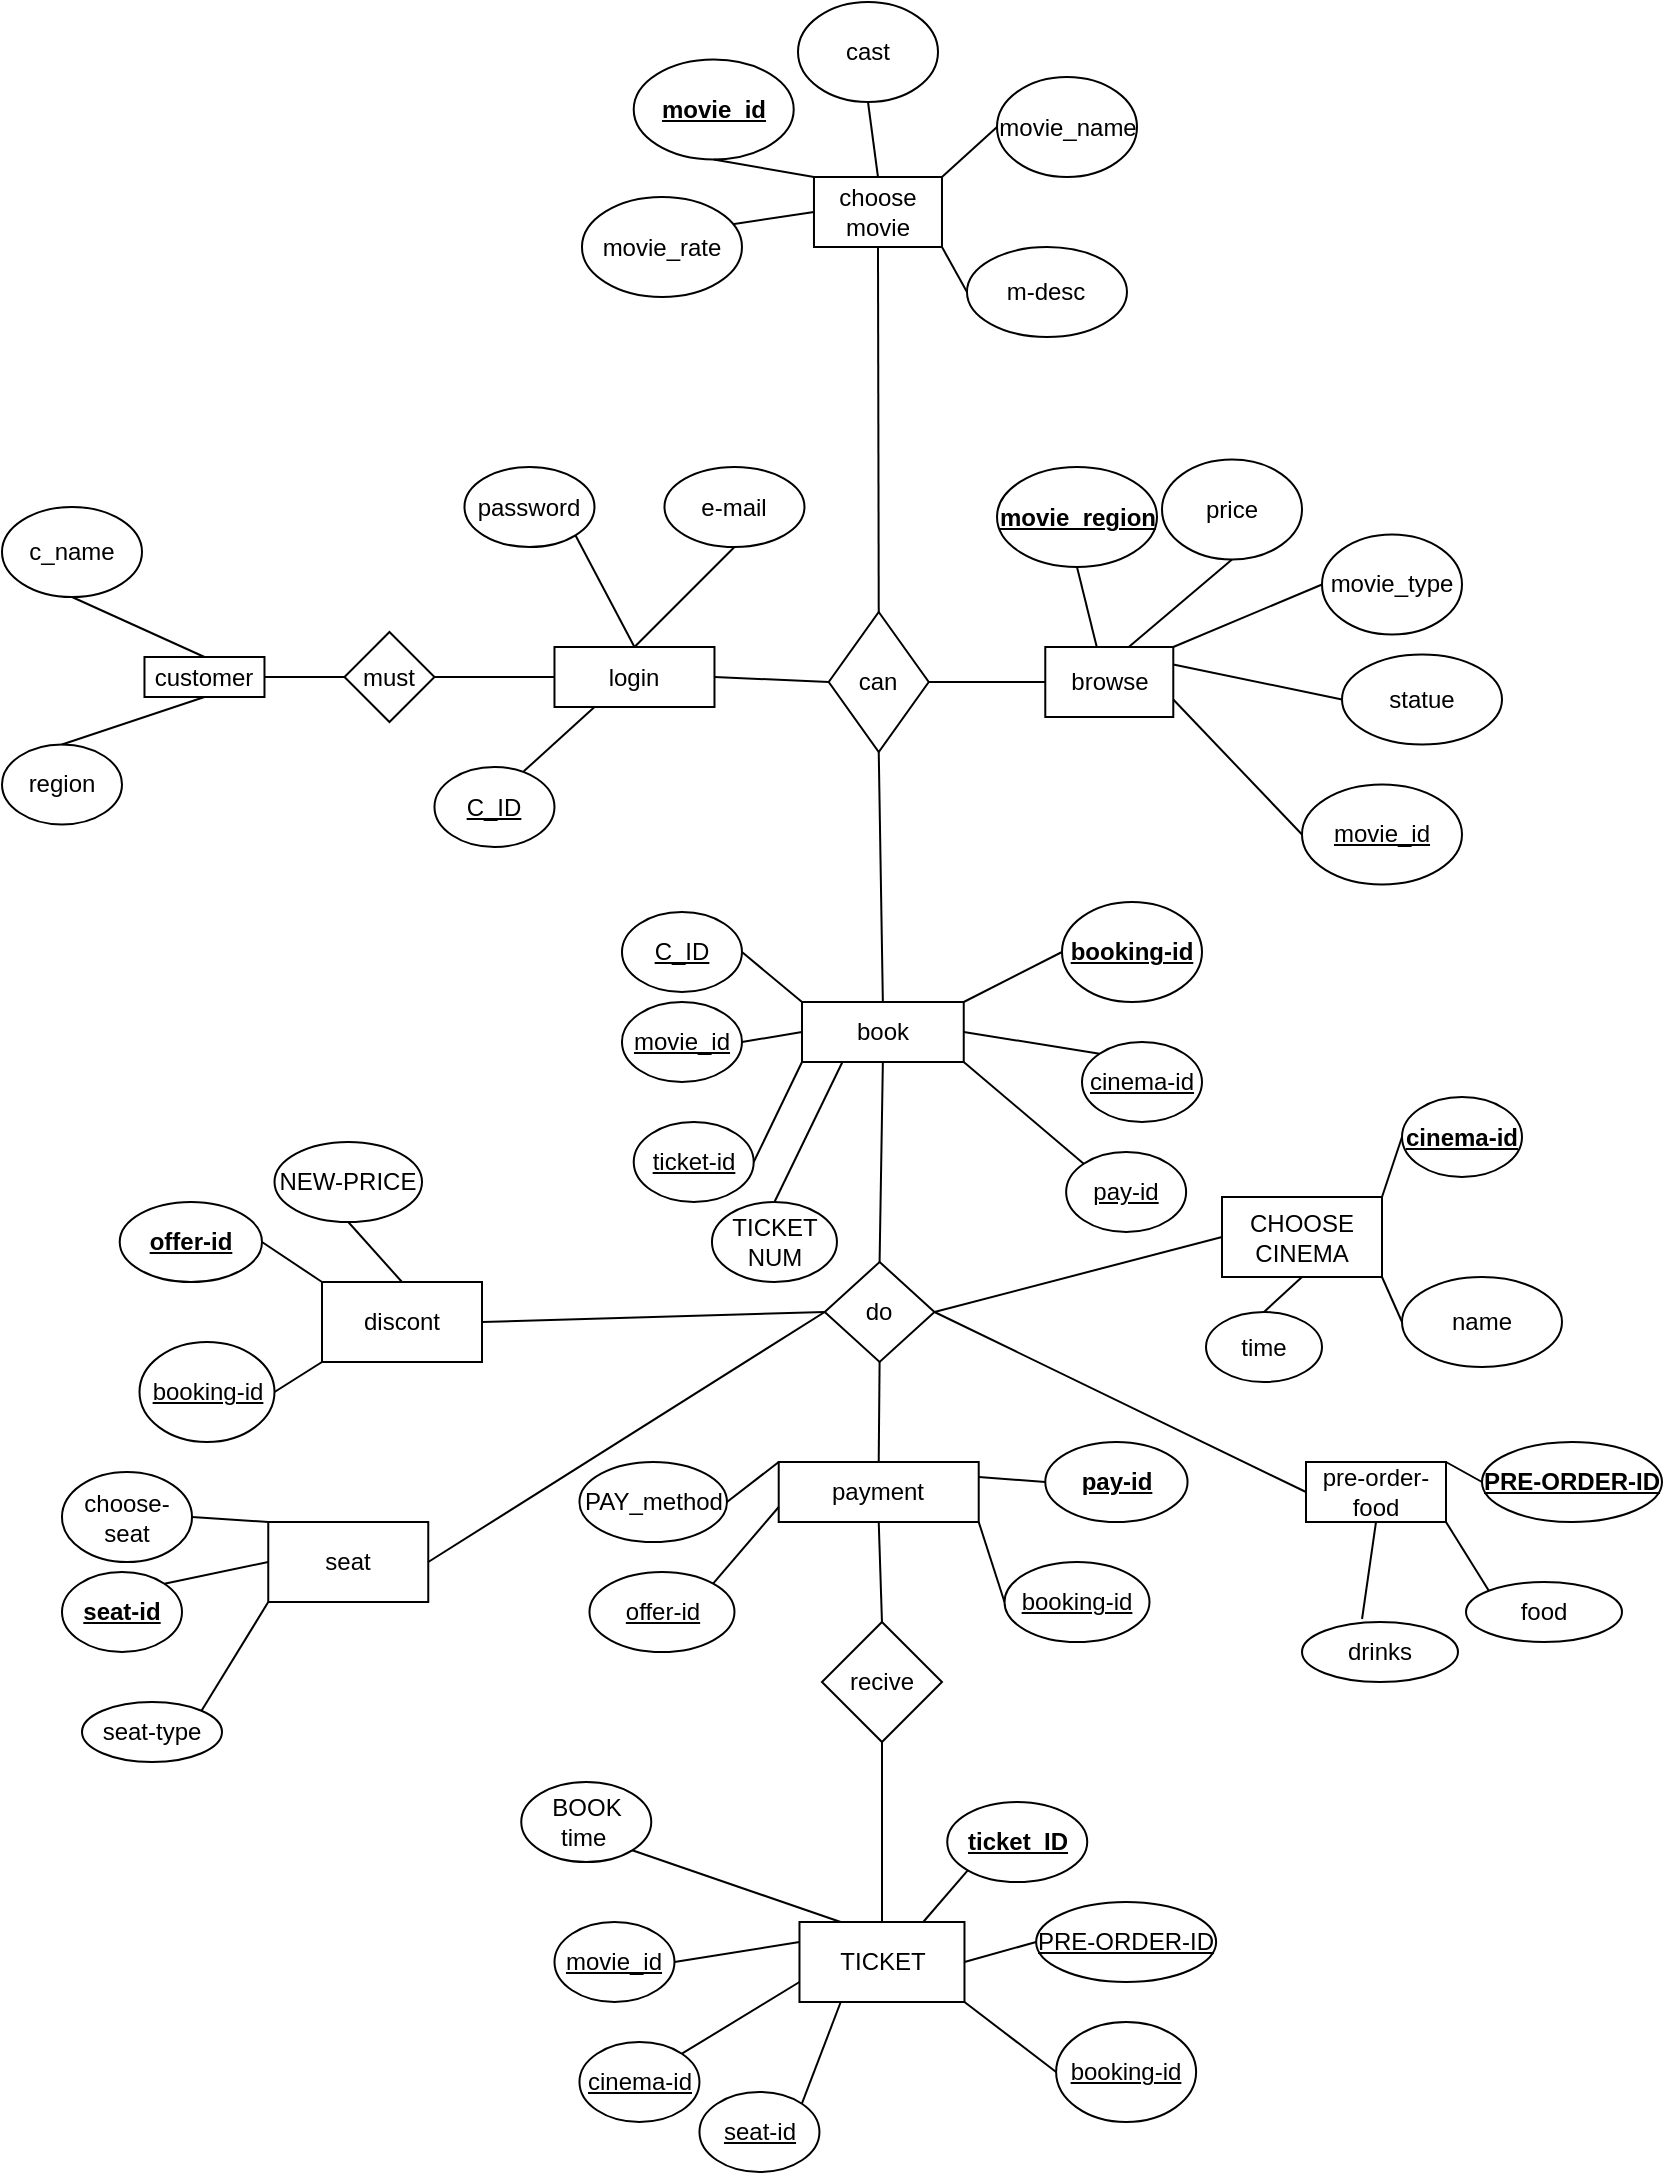 <mxfile version="20.8.10" type="device"><diagram name="Page-1" id="c8yN2oYw92QMiAR7TUfr"><mxGraphModel dx="521" dy="-439" grid="1" gridSize="10" guides="1" tooltips="1" connect="1" arrows="1" fold="1" page="1" pageScale="1" pageWidth="850" pageHeight="1100" math="0" shadow="0"><root><mxCell id="0"/><mxCell id="1" parent="0"/><mxCell id="tfNcfet5MnwZMWv4psd8-120" value="login" style="rounded=0;whiteSpace=wrap;html=1;" parent="1" vertex="1"><mxGeometry x="276.24" y="1422.5" width="80" height="30" as="geometry"/></mxCell><mxCell id="tfNcfet5MnwZMWv4psd8-121" value="&lt;u&gt;C_ID&lt;/u&gt;" style="ellipse;whiteSpace=wrap;html=1;" parent="1" vertex="1"><mxGeometry x="216.24" y="1482.5" width="60" height="40" as="geometry"/></mxCell><mxCell id="tfNcfet5MnwZMWv4psd8-122" value="" style="endArrow=none;html=1;rounded=0;entryX=0.744;entryY=0.054;entryDx=0;entryDy=0;exitX=0.25;exitY=1;exitDx=0;exitDy=0;entryPerimeter=0;" parent="1" source="tfNcfet5MnwZMWv4psd8-120" target="tfNcfet5MnwZMWv4psd8-121" edge="1"><mxGeometry width="50" height="50" relative="1" as="geometry"><mxPoint x="311.24" y="1442.5" as="sourcePoint"/><mxPoint x="141.24" y="1292.5" as="targetPoint"/></mxGeometry></mxCell><mxCell id="tfNcfet5MnwZMWv4psd8-123" value="c_name" style="ellipse;whiteSpace=wrap;html=1;" parent="1" vertex="1"><mxGeometry x="-1.776e-15" y="1352.5" width="70" height="45" as="geometry"/></mxCell><mxCell id="tfNcfet5MnwZMWv4psd8-124" value="" style="endArrow=none;html=1;rounded=0;entryX=0.5;entryY=1;entryDx=0;entryDy=0;exitX=0.5;exitY=0;exitDx=0;exitDy=0;" parent="1" source="tfNcfet5MnwZMWv4psd8-133" target="tfNcfet5MnwZMWv4psd8-123" edge="1"><mxGeometry width="50" height="50" relative="1" as="geometry"><mxPoint x="361.24" y="1342.5" as="sourcePoint"/><mxPoint x="411.24" y="1292.5" as="targetPoint"/></mxGeometry></mxCell><mxCell id="tfNcfet5MnwZMWv4psd8-125" value="password" style="ellipse;whiteSpace=wrap;html=1;" parent="1" vertex="1"><mxGeometry x="231.24" y="1332.5" width="65" height="40" as="geometry"/></mxCell><mxCell id="tfNcfet5MnwZMWv4psd8-126" value="" style="endArrow=none;html=1;rounded=0;entryX=0.5;entryY=0;entryDx=0;entryDy=0;exitX=1;exitY=1;exitDx=0;exitDy=0;" parent="1" source="tfNcfet5MnwZMWv4psd8-125" target="tfNcfet5MnwZMWv4psd8-120" edge="1"><mxGeometry width="50" height="50" relative="1" as="geometry"><mxPoint x="91.24" y="1342.5" as="sourcePoint"/><mxPoint x="141.24" y="1292.5" as="targetPoint"/></mxGeometry></mxCell><mxCell id="tfNcfet5MnwZMWv4psd8-127" value="region" style="ellipse;whiteSpace=wrap;html=1;" parent="1" vertex="1"><mxGeometry x="-1.776e-15" y="1471.25" width="60" height="40" as="geometry"/></mxCell><mxCell id="tfNcfet5MnwZMWv4psd8-128" value="" style="endArrow=none;html=1;rounded=0;entryX=0.5;entryY=1;entryDx=0;entryDy=0;exitX=0.5;exitY=0;exitDx=0;exitDy=0;" parent="1" source="tfNcfet5MnwZMWv4psd8-127" target="tfNcfet5MnwZMWv4psd8-133" edge="1"><mxGeometry width="50" height="50" relative="1" as="geometry"><mxPoint x="361.24" y="1542.5" as="sourcePoint"/><mxPoint x="411.24" y="1492.5" as="targetPoint"/></mxGeometry></mxCell><mxCell id="tfNcfet5MnwZMWv4psd8-129" value="e-mail" style="ellipse;whiteSpace=wrap;html=1;" parent="1" vertex="1"><mxGeometry x="331.24" y="1332.5" width="70" height="40" as="geometry"/></mxCell><mxCell id="tfNcfet5MnwZMWv4psd8-130" value="" style="endArrow=none;html=1;rounded=0;entryX=0.5;entryY=0;entryDx=0;entryDy=0;exitX=0.5;exitY=1;exitDx=0;exitDy=0;" parent="1" source="tfNcfet5MnwZMWv4psd8-129" target="tfNcfet5MnwZMWv4psd8-120" edge="1"><mxGeometry width="50" height="50" relative="1" as="geometry"><mxPoint x="171.24" y="1542.5" as="sourcePoint"/><mxPoint x="221.24" y="1492.5" as="targetPoint"/></mxGeometry></mxCell><mxCell id="tfNcfet5MnwZMWv4psd8-131" value="must" style="rhombus;whiteSpace=wrap;html=1;" parent="1" vertex="1"><mxGeometry x="171.24" y="1415" width="45" height="45" as="geometry"/></mxCell><mxCell id="tfNcfet5MnwZMWv4psd8-132" value="" style="endArrow=none;html=1;rounded=0;entryX=0;entryY=0.5;entryDx=0;entryDy=0;exitX=1;exitY=0.5;exitDx=0;exitDy=0;" parent="1" source="tfNcfet5MnwZMWv4psd8-131" target="tfNcfet5MnwZMWv4psd8-120" edge="1"><mxGeometry width="50" height="50" relative="1" as="geometry"><mxPoint x="461.24" y="1472.5" as="sourcePoint"/><mxPoint x="511.24" y="1422.5" as="targetPoint"/></mxGeometry></mxCell><mxCell id="tfNcfet5MnwZMWv4psd8-133" value="customer" style="rounded=0;whiteSpace=wrap;html=1;" parent="1" vertex="1"><mxGeometry x="71.24" y="1427.5" width="60" height="20" as="geometry"/></mxCell><mxCell id="tfNcfet5MnwZMWv4psd8-134" value="" style="endArrow=none;html=1;rounded=0;entryX=0;entryY=0.5;entryDx=0;entryDy=0;exitX=1;exitY=0.5;exitDx=0;exitDy=0;" parent="1" source="tfNcfet5MnwZMWv4psd8-133" target="tfNcfet5MnwZMWv4psd8-131" edge="1"><mxGeometry width="50" height="50" relative="1" as="geometry"><mxPoint x="371.24" y="1472.5" as="sourcePoint"/><mxPoint x="421.24" y="1422.5" as="targetPoint"/></mxGeometry></mxCell><mxCell id="tfNcfet5MnwZMWv4psd8-135" value="can" style="rhombus;whiteSpace=wrap;html=1;" parent="1" vertex="1"><mxGeometry x="413.37" y="1405" width="50" height="70" as="geometry"/></mxCell><mxCell id="tfNcfet5MnwZMWv4psd8-137" value="" style="endArrow=none;html=1;rounded=0;entryX=0;entryY=0.5;entryDx=0;entryDy=0;exitX=1;exitY=0.5;exitDx=0;exitDy=0;" parent="1" source="tfNcfet5MnwZMWv4psd8-120" target="tfNcfet5MnwZMWv4psd8-135" edge="1"><mxGeometry width="50" height="50" relative="1" as="geometry"><mxPoint x="371.24" y="1502.5" as="sourcePoint"/><mxPoint x="421.24" y="1452.5" as="targetPoint"/></mxGeometry></mxCell><mxCell id="tfNcfet5MnwZMWv4psd8-138" value="browse" style="rounded=0;whiteSpace=wrap;html=1;" parent="1" vertex="1"><mxGeometry x="521.64" y="1422.5" width="64" height="35" as="geometry"/></mxCell><mxCell id="tfNcfet5MnwZMWv4psd8-139" value="" style="endArrow=none;html=1;rounded=0;entryX=0;entryY=0.5;entryDx=0;entryDy=0;exitX=1;exitY=0.5;exitDx=0;exitDy=0;" parent="1" source="tfNcfet5MnwZMWv4psd8-135" target="tfNcfet5MnwZMWv4psd8-138" edge="1"><mxGeometry width="50" height="50" relative="1" as="geometry"><mxPoint x="649.12" y="1442.5" as="sourcePoint"/><mxPoint x="698.25" y="1397.5" as="targetPoint"/></mxGeometry></mxCell><mxCell id="tfNcfet5MnwZMWv4psd8-140" value="price" style="ellipse;whiteSpace=wrap;html=1;" parent="1" vertex="1"><mxGeometry x="580" y="1328.75" width="70" height="50" as="geometry"/></mxCell><mxCell id="tfNcfet5MnwZMWv4psd8-141" value="" style="endArrow=none;html=1;rounded=0;entryX=0.5;entryY=1;entryDx=0;entryDy=0;exitX=0.5;exitY=0;exitDx=0;exitDy=0;" parent="1" target="tfNcfet5MnwZMWv4psd8-140" edge="1"><mxGeometry width="50" height="50" relative="1" as="geometry"><mxPoint x="563.38" y="1422.5" as="sourcePoint"/><mxPoint x="696.62" y="1470" as="targetPoint"/></mxGeometry></mxCell><mxCell id="tfNcfet5MnwZMWv4psd8-142" value="movie_type" style="ellipse;whiteSpace=wrap;html=1;" parent="1" vertex="1"><mxGeometry x="660" y="1366.25" width="70" height="50" as="geometry"/></mxCell><mxCell id="tfNcfet5MnwZMWv4psd8-143" value="&lt;u&gt;&lt;b&gt;movie_region&lt;/b&gt;&lt;/u&gt;" style="ellipse;whiteSpace=wrap;html=1;" parent="1" vertex="1"><mxGeometry x="497.5" y="1332.5" width="80" height="50" as="geometry"/></mxCell><mxCell id="tfNcfet5MnwZMWv4psd8-144" value="" style="endArrow=none;html=1;rounded=0;entryX=0;entryY=0.5;entryDx=0;entryDy=0;exitX=1;exitY=0;exitDx=0;exitDy=0;" parent="1" source="tfNcfet5MnwZMWv4psd8-138" target="tfNcfet5MnwZMWv4psd8-142" edge="1"><mxGeometry width="50" height="50" relative="1" as="geometry"><mxPoint x="595.38" y="1422.5" as="sourcePoint"/><mxPoint x="725.09" y="1482.252" as="targetPoint"/></mxGeometry></mxCell><mxCell id="tfNcfet5MnwZMWv4psd8-145" value="" style="endArrow=none;html=1;rounded=0;entryX=0.5;entryY=1;entryDx=0;entryDy=0;exitX=0.25;exitY=0;exitDx=0;exitDy=0;" parent="1" target="tfNcfet5MnwZMWv4psd8-143" edge="1"><mxGeometry width="50" height="50" relative="1" as="geometry"><mxPoint x="547.38" y="1422.5" as="sourcePoint"/><mxPoint x="736.97" y="1492.252" as="targetPoint"/></mxGeometry></mxCell><mxCell id="tfNcfet5MnwZMWv4psd8-146" value="" style="endArrow=none;html=1;rounded=0;entryX=0;entryY=0.5;entryDx=0;entryDy=0;exitX=1;exitY=0.75;exitDx=0;exitDy=0;" parent="1" source="tfNcfet5MnwZMWv4psd8-138" target="tfNcfet5MnwZMWv4psd8-149" edge="1"><mxGeometry width="50" height="50" relative="1" as="geometry"><mxPoint x="595.38" y="1448.75" as="sourcePoint"/><mxPoint x="660.98" y="1492.5" as="targetPoint"/></mxGeometry></mxCell><mxCell id="tfNcfet5MnwZMWv4psd8-147" value="statue" style="ellipse;whiteSpace=wrap;html=1;" parent="1" vertex="1"><mxGeometry x="670" y="1426.25" width="80" height="45" as="geometry"/></mxCell><mxCell id="tfNcfet5MnwZMWv4psd8-148" value="" style="endArrow=none;html=1;rounded=0;entryX=0;entryY=0.5;entryDx=0;entryDy=0;exitX=1;exitY=0.25;exitDx=0;exitDy=0;" parent="1" source="tfNcfet5MnwZMWv4psd8-138" target="tfNcfet5MnwZMWv4psd8-147" edge="1"><mxGeometry width="50" height="50" relative="1" as="geometry"><mxPoint x="595.38" y="1431.25" as="sourcePoint"/><mxPoint x="954.74" y="1340" as="targetPoint"/></mxGeometry></mxCell><mxCell id="tfNcfet5MnwZMWv4psd8-149" value="&lt;u&gt;movie_id&lt;/u&gt;" style="ellipse;whiteSpace=wrap;html=1;" parent="1" vertex="1"><mxGeometry x="650" y="1491.25" width="80" height="50" as="geometry"/></mxCell><mxCell id="tfNcfet5MnwZMWv4psd8-150" value="choose movie" style="rounded=0;whiteSpace=wrap;html=1;" parent="1" vertex="1"><mxGeometry x="405.99" y="1187.5" width="64" height="35" as="geometry"/></mxCell><mxCell id="tfNcfet5MnwZMWv4psd8-151" value="cast" style="ellipse;whiteSpace=wrap;html=1;" parent="1" vertex="1"><mxGeometry x="398" y="1100" width="70" height="50" as="geometry"/></mxCell><mxCell id="tfNcfet5MnwZMWv4psd8-152" value="" style="endArrow=none;html=1;rounded=0;entryX=0.5;entryY=1;entryDx=0;entryDy=0;exitX=0.5;exitY=0;exitDx=0;exitDy=0;" parent="1" source="tfNcfet5MnwZMWv4psd8-150" target="tfNcfet5MnwZMWv4psd8-151" edge="1"><mxGeometry width="50" height="50" relative="1" as="geometry"><mxPoint x="74.99" y="1351.25" as="sourcePoint"/><mxPoint x="208.23" y="1398.75" as="targetPoint"/></mxGeometry></mxCell><mxCell id="tfNcfet5MnwZMWv4psd8-153" value="movie_name" style="ellipse;whiteSpace=wrap;html=1;" parent="1" vertex="1"><mxGeometry x="497.5" y="1137.5" width="70" height="50" as="geometry"/></mxCell><mxCell id="tfNcfet5MnwZMWv4psd8-154" value="&lt;u&gt;&lt;b&gt;movie_id&lt;/b&gt;&lt;/u&gt;" style="ellipse;whiteSpace=wrap;html=1;" parent="1" vertex="1"><mxGeometry x="315.86" y="1128.75" width="80" height="50" as="geometry"/></mxCell><mxCell id="tfNcfet5MnwZMWv4psd8-155" value="" style="endArrow=none;html=1;rounded=0;entryX=0;entryY=0.5;entryDx=0;entryDy=0;exitX=1;exitY=0;exitDx=0;exitDy=0;" parent="1" source="tfNcfet5MnwZMWv4psd8-150" target="tfNcfet5MnwZMWv4psd8-153" edge="1"><mxGeometry width="50" height="50" relative="1" as="geometry"><mxPoint x="97.25" y="1351.25" as="sourcePoint"/><mxPoint x="236.7" y="1411.002" as="targetPoint"/></mxGeometry></mxCell><mxCell id="tfNcfet5MnwZMWv4psd8-156" value="" style="endArrow=none;html=1;rounded=0;entryX=0.5;entryY=1;entryDx=0;entryDy=0;exitX=0;exitY=0;exitDx=0;exitDy=0;" parent="1" source="tfNcfet5MnwZMWv4psd8-150" target="tfNcfet5MnwZMWv4psd8-154" edge="1"><mxGeometry width="50" height="50" relative="1" as="geometry"><mxPoint x="58.99" y="1351.25" as="sourcePoint"/><mxPoint x="248.58" y="1421.002" as="targetPoint"/></mxGeometry></mxCell><mxCell id="tfNcfet5MnwZMWv4psd8-157" value="" style="endArrow=none;html=1;rounded=0;entryX=0;entryY=0.5;entryDx=0;entryDy=0;exitX=0;exitY=0.5;exitDx=0;exitDy=0;" parent="1" source="tfNcfet5MnwZMWv4psd8-150" target="tfNcfet5MnwZMWv4psd8-160" edge="1"><mxGeometry width="50" height="50" relative="1" as="geometry"><mxPoint x="97.25" y="1377.5" as="sourcePoint"/><mxPoint x="172.59" y="1421.25" as="targetPoint"/></mxGeometry></mxCell><mxCell id="tfNcfet5MnwZMWv4psd8-158" value="m-desc" style="ellipse;whiteSpace=wrap;html=1;" parent="1" vertex="1"><mxGeometry x="482.49" y="1222.5" width="80" height="45" as="geometry"/></mxCell><mxCell id="tfNcfet5MnwZMWv4psd8-159" value="" style="endArrow=none;html=1;rounded=0;entryX=0;entryY=0.5;entryDx=0;entryDy=0;exitX=1;exitY=1;exitDx=0;exitDy=0;" parent="1" source="tfNcfet5MnwZMWv4psd8-150" target="tfNcfet5MnwZMWv4psd8-158" edge="1"><mxGeometry width="50" height="50" relative="1" as="geometry"><mxPoint x="97.25" y="1360" as="sourcePoint"/><mxPoint x="466.35" y="1268.75" as="targetPoint"/></mxGeometry></mxCell><mxCell id="tfNcfet5MnwZMWv4psd8-160" value="movie_rate" style="ellipse;whiteSpace=wrap;html=1;" parent="1" vertex="1"><mxGeometry x="289.99" y="1197.5" width="80" height="50" as="geometry"/></mxCell><mxCell id="tfNcfet5MnwZMWv4psd8-162" value="" style="endArrow=none;html=1;rounded=0;entryX=0.5;entryY=0;entryDx=0;entryDy=0;exitX=0.5;exitY=1;exitDx=0;exitDy=0;" parent="1" source="tfNcfet5MnwZMWv4psd8-150" target="tfNcfet5MnwZMWv4psd8-135" edge="1"><mxGeometry width="50" height="50" relative="1" as="geometry"><mxPoint x="400" y="1540" as="sourcePoint"/><mxPoint x="450" y="1490" as="targetPoint"/></mxGeometry></mxCell><mxCell id="tfNcfet5MnwZMWv4psd8-163" style="edgeStyle=none;rounded=0;orthogonalLoop=1;jettySize=auto;html=1;exitX=1;exitY=0;exitDx=0;exitDy=0;" parent="1" source="tfNcfet5MnwZMWv4psd8-158" target="tfNcfet5MnwZMWv4psd8-158" edge="1"><mxGeometry relative="1" as="geometry"/></mxCell><mxCell id="tfNcfet5MnwZMWv4psd8-164" value="do" style="rhombus;whiteSpace=wrap;html=1;" parent="1" vertex="1"><mxGeometry x="411.36" y="1730" width="54.88" height="50" as="geometry"/></mxCell><mxCell id="tfNcfet5MnwZMWv4psd8-165" value="book" style="rounded=0;whiteSpace=wrap;html=1;" parent="1" vertex="1"><mxGeometry x="400" y="1600" width="80.87" height="30" as="geometry"/></mxCell><mxCell id="tfNcfet5MnwZMWv4psd8-166" value="" style="endArrow=none;html=1;rounded=0;entryX=0.5;entryY=0;entryDx=0;entryDy=0;exitX=0.5;exitY=1;exitDx=0;exitDy=0;" parent="1" source="tfNcfet5MnwZMWv4psd8-135" target="tfNcfet5MnwZMWv4psd8-165" edge="1"><mxGeometry width="50" height="50" relative="1" as="geometry"><mxPoint x="401.24" y="1523.75" as="sourcePoint"/><mxPoint x="401.62" y="1706.25" as="targetPoint"/></mxGeometry></mxCell><mxCell id="tfNcfet5MnwZMWv4psd8-167" value="&lt;b&gt;&lt;u&gt;booking-id&lt;/u&gt;&lt;/b&gt;" style="ellipse;whiteSpace=wrap;html=1;" parent="1" vertex="1"><mxGeometry x="530" y="1550" width="70" height="50" as="geometry"/></mxCell><mxCell id="tfNcfet5MnwZMWv4psd8-168" value="" style="endArrow=none;html=1;rounded=0;entryX=0;entryY=0.5;entryDx=0;entryDy=0;exitX=1;exitY=0;exitDx=0;exitDy=0;" parent="1" source="tfNcfet5MnwZMWv4psd8-165" target="tfNcfet5MnwZMWv4psd8-167" edge="1"><mxGeometry width="50" height="50" relative="1" as="geometry"><mxPoint x="492.62" y="1656.25" as="sourcePoint"/><mxPoint x="632.07" y="1716.002" as="targetPoint"/></mxGeometry></mxCell><mxCell id="tfNcfet5MnwZMWv4psd8-169" value="&lt;u&gt;C_ID&lt;/u&gt;" style="ellipse;whiteSpace=wrap;html=1;" parent="1" vertex="1"><mxGeometry x="309.99" y="1555" width="60" height="40" as="geometry"/></mxCell><mxCell id="tfNcfet5MnwZMWv4psd8-170" value="" style="endArrow=none;html=1;rounded=0;entryX=1;entryY=0.5;entryDx=0;entryDy=0;exitX=0;exitY=0;exitDx=0;exitDy=0;" parent="1" source="tfNcfet5MnwZMWv4psd8-165" target="tfNcfet5MnwZMWv4psd8-169" edge="1"><mxGeometry width="50" height="50" relative="1" as="geometry"><mxPoint x="401.24" y="1570" as="sourcePoint"/><mxPoint x="222.48" y="1380" as="targetPoint"/></mxGeometry></mxCell><mxCell id="tfNcfet5MnwZMWv4psd8-171" value="&lt;u&gt;movie_id&lt;/u&gt;" style="ellipse;whiteSpace=wrap;html=1;" parent="1" vertex="1"><mxGeometry x="309.99" y="1600" width="60" height="40" as="geometry"/></mxCell><mxCell id="tfNcfet5MnwZMWv4psd8-172" value="" style="endArrow=none;html=1;rounded=0;entryX=1;entryY=0.5;entryDx=0;entryDy=0;exitX=0;exitY=0.5;exitDx=0;exitDy=0;" parent="1" source="tfNcfet5MnwZMWv4psd8-165" target="tfNcfet5MnwZMWv4psd8-171" edge="1"><mxGeometry width="50" height="50" relative="1" as="geometry"><mxPoint x="410" y="1610" as="sourcePoint"/><mxPoint x="379.99" y="1585" as="targetPoint"/></mxGeometry></mxCell><mxCell id="tfNcfet5MnwZMWv4psd8-173" value="&lt;u&gt;ticket-id&lt;/u&gt;" style="ellipse;whiteSpace=wrap;html=1;" parent="1" vertex="1"><mxGeometry x="315.86" y="1660" width="60" height="40" as="geometry"/></mxCell><mxCell id="tfNcfet5MnwZMWv4psd8-174" value="" style="endArrow=none;html=1;rounded=0;entryX=1;entryY=0.5;entryDx=0;entryDy=0;exitX=0;exitY=1;exitDx=0;exitDy=0;" parent="1" source="tfNcfet5MnwZMWv4psd8-165" target="tfNcfet5MnwZMWv4psd8-173" edge="1"><mxGeometry width="50" height="50" relative="1" as="geometry"><mxPoint x="400.86" y="1680" as="sourcePoint"/><mxPoint x="380.85" y="1635" as="targetPoint"/></mxGeometry></mxCell><mxCell id="tfNcfet5MnwZMWv4psd8-175" value="&lt;u&gt;cinema-id&lt;/u&gt;" style="ellipse;whiteSpace=wrap;html=1;" parent="1" vertex="1"><mxGeometry x="540" y="1620" width="60" height="40" as="geometry"/></mxCell><mxCell id="tfNcfet5MnwZMWv4psd8-176" value="" style="endArrow=none;html=1;rounded=0;entryX=0;entryY=0;entryDx=0;entryDy=0;exitX=1;exitY=0.5;exitDx=0;exitDy=0;" parent="1" source="tfNcfet5MnwZMWv4psd8-165" target="tfNcfet5MnwZMWv4psd8-175" edge="1"><mxGeometry width="50" height="50" relative="1" as="geometry"><mxPoint x="500" y="1640" as="sourcePoint"/><mxPoint x="587.98" y="1615" as="targetPoint"/></mxGeometry></mxCell><mxCell id="tfNcfet5MnwZMWv4psd8-177" value="&lt;u&gt;pay-id&lt;/u&gt;" style="ellipse;whiteSpace=wrap;html=1;" parent="1" vertex="1"><mxGeometry x="532.07" y="1675" width="60" height="40" as="geometry"/></mxCell><mxCell id="tfNcfet5MnwZMWv4psd8-178" value="" style="endArrow=none;html=1;rounded=0;entryX=0;entryY=0;entryDx=0;entryDy=0;exitX=1;exitY=1;exitDx=0;exitDy=0;" parent="1" source="tfNcfet5MnwZMWv4psd8-165" target="tfNcfet5MnwZMWv4psd8-177" edge="1"><mxGeometry width="50" height="50" relative="1" as="geometry"><mxPoint x="472.94" y="1670" as="sourcePoint"/><mxPoint x="580.05" y="1670" as="targetPoint"/></mxGeometry></mxCell><mxCell id="tfNcfet5MnwZMWv4psd8-179" value="" style="endArrow=none;html=1;rounded=0;entryX=0.5;entryY=1;entryDx=0;entryDy=0;exitX=0.5;exitY=0;exitDx=0;exitDy=0;" parent="1" source="tfNcfet5MnwZMWv4psd8-164" target="tfNcfet5MnwZMWv4psd8-165" edge="1"><mxGeometry width="50" height="50" relative="1" as="geometry"><mxPoint x="410" y="1700" as="sourcePoint"/><mxPoint x="460" y="1650" as="targetPoint"/></mxGeometry></mxCell><mxCell id="tfNcfet5MnwZMWv4psd8-180" value="&lt;u&gt;&lt;b&gt;pay-id&lt;/b&gt;&lt;/u&gt;" style="ellipse;whiteSpace=wrap;html=1;" parent="1" vertex="1"><mxGeometry x="521.64" y="1820" width="71.14" height="40" as="geometry"/></mxCell><mxCell id="tfNcfet5MnwZMWv4psd8-181" value="payment" style="rounded=0;whiteSpace=wrap;html=1;" parent="1" vertex="1"><mxGeometry x="388.36" y="1830" width="100" height="30" as="geometry"/></mxCell><mxCell id="tfNcfet5MnwZMWv4psd8-182" value="PAY_method" style="ellipse;whiteSpace=wrap;html=1;" parent="1" vertex="1"><mxGeometry x="288.73" y="1830" width="73.76" height="40" as="geometry"/></mxCell><mxCell id="tfNcfet5MnwZMWv4psd8-183" value="" style="endArrow=none;html=1;rounded=0;entryX=0.5;entryY=1;entryDx=0;entryDy=0;exitX=0.5;exitY=0;exitDx=0;exitDy=0;" parent="1" source="tfNcfet5MnwZMWv4psd8-181" target="tfNcfet5MnwZMWv4psd8-164" edge="1"><mxGeometry width="50" height="50" relative="1" as="geometry"><mxPoint x="448.8" y="1740" as="sourcePoint"/><mxPoint x="450.435" y="1640" as="targetPoint"/></mxGeometry></mxCell><mxCell id="tfNcfet5MnwZMWv4psd8-185" value="&lt;u style=&quot;&quot;&gt;booking-id&lt;/u&gt;" style="ellipse;whiteSpace=wrap;html=1;" parent="1" vertex="1"><mxGeometry x="501.25" y="1880" width="72.5" height="40" as="geometry"/></mxCell><mxCell id="tfNcfet5MnwZMWv4psd8-186" value="" style="endArrow=none;html=1;rounded=0;entryX=0;entryY=0.5;entryDx=0;entryDy=0;exitX=1;exitY=1;exitDx=0;exitDy=0;" parent="1" source="tfNcfet5MnwZMWv4psd8-181" target="tfNcfet5MnwZMWv4psd8-185" edge="1"><mxGeometry width="50" height="50" relative="1" as="geometry"><mxPoint x="482.49" y="1930" as="sourcePoint"/><mxPoint x="633.69" y="2046.002" as="targetPoint"/></mxGeometry></mxCell><mxCell id="tfNcfet5MnwZMWv4psd8-187" value="" style="endArrow=none;html=1;rounded=0;entryX=0;entryY=0.5;entryDx=0;entryDy=0;exitX=1;exitY=0.25;exitDx=0;exitDy=0;" parent="1" source="tfNcfet5MnwZMWv4psd8-181" target="tfNcfet5MnwZMWv4psd8-180" edge="1"><mxGeometry width="50" height="50" relative="1" as="geometry"><mxPoint x="498.36" y="1870" as="sourcePoint"/><mxPoint x="541.62" y="1915" as="targetPoint"/></mxGeometry></mxCell><mxCell id="tfNcfet5MnwZMWv4psd8-188" value="" style="endArrow=none;html=1;rounded=0;entryX=0;entryY=0;entryDx=0;entryDy=0;exitX=1;exitY=0.5;exitDx=0;exitDy=0;" parent="1" source="tfNcfet5MnwZMWv4psd8-182" target="tfNcfet5MnwZMWv4psd8-181" edge="1"><mxGeometry width="50" height="50" relative="1" as="geometry"><mxPoint x="334.23" y="1890" as="sourcePoint"/><mxPoint x="377.49" y="1935" as="targetPoint"/></mxGeometry></mxCell><mxCell id="tfNcfet5MnwZMWv4psd8-189" value="&lt;u style=&quot;&quot;&gt;offer-id&lt;/u&gt;" style="ellipse;whiteSpace=wrap;html=1;" parent="1" vertex="1"><mxGeometry x="293.74" y="1885" width="72.5" height="40" as="geometry"/></mxCell><mxCell id="tfNcfet5MnwZMWv4psd8-190" value="" style="endArrow=none;html=1;rounded=0;entryX=1;entryY=0;entryDx=0;entryDy=0;exitX=0;exitY=0.75;exitDx=0;exitDy=0;" parent="1" source="tfNcfet5MnwZMWv4psd8-181" target="tfNcfet5MnwZMWv4psd8-189" edge="1"><mxGeometry width="50" height="50" relative="1" as="geometry"><mxPoint x="433" y="1880" as="sourcePoint"/><mxPoint x="534.56" y="2106.002" as="targetPoint"/></mxGeometry></mxCell><mxCell id="tfNcfet5MnwZMWv4psd8-191" value="" style="endArrow=none;html=1;rounded=0;entryX=0;entryY=0.5;entryDx=0;entryDy=0;exitX=1;exitY=0.5;exitDx=0;exitDy=0;" parent="1" source="tfNcfet5MnwZMWv4psd8-192" target="tfNcfet5MnwZMWv4psd8-164" edge="1"><mxGeometry width="50" height="50" relative="1" as="geometry"><mxPoint x="240" y="1760" as="sourcePoint"/><mxPoint x="280" y="1720" as="targetPoint"/></mxGeometry></mxCell><mxCell id="tfNcfet5MnwZMWv4psd8-192" value="discont" style="rounded=0;whiteSpace=wrap;html=1;" parent="1" vertex="1"><mxGeometry x="160" y="1740" width="80" height="40" as="geometry"/></mxCell><mxCell id="tfNcfet5MnwZMWv4psd8-197" value="" style="endArrow=none;html=1;rounded=0;entryX=0;entryY=0;entryDx=0;entryDy=0;exitX=1;exitY=0.5;exitDx=0;exitDy=0;" parent="1" source="tfNcfet5MnwZMWv4psd8-198" target="tfNcfet5MnwZMWv4psd8-192" edge="1"><mxGeometry width="50" height="50" relative="1" as="geometry"><mxPoint x="188.36" y="1677.5" as="sourcePoint"/><mxPoint x="208.86" y="1660" as="targetPoint"/></mxGeometry></mxCell><mxCell id="tfNcfet5MnwZMWv4psd8-198" value="&lt;u style=&quot;border-color: var(--border-color);&quot;&gt;&lt;b&gt;offer-id&lt;/b&gt;&lt;/u&gt;" style="ellipse;whiteSpace=wrap;html=1;" parent="1" vertex="1"><mxGeometry x="58.86" y="1700" width="71.14" height="40" as="geometry"/></mxCell><mxCell id="tfNcfet5MnwZMWv4psd8-199" value="&lt;u style=&quot;&quot;&gt;booking-id&lt;/u&gt;" style="ellipse;whiteSpace=wrap;html=1;" parent="1" vertex="1"><mxGeometry x="68.75" y="1770" width="67.5" height="50" as="geometry"/></mxCell><mxCell id="tfNcfet5MnwZMWv4psd8-200" value="" style="endArrow=none;html=1;rounded=0;entryX=1;entryY=0.5;entryDx=0;entryDy=0;exitX=0;exitY=1;exitDx=0;exitDy=0;" parent="1" source="tfNcfet5MnwZMWv4psd8-192" target="tfNcfet5MnwZMWv4psd8-199" edge="1"><mxGeometry width="50" height="50" relative="1" as="geometry"><mxPoint x="103.47" y="1810" as="sourcePoint"/><mxPoint x="248.8" y="1996.002" as="targetPoint"/></mxGeometry></mxCell><mxCell id="tfNcfet5MnwZMWv4psd8-201" value="NEW-PRICE" style="ellipse;whiteSpace=wrap;html=1;" parent="1" vertex="1"><mxGeometry x="136.25" y="1670" width="73.76" height="40" as="geometry"/></mxCell><mxCell id="tfNcfet5MnwZMWv4psd8-202" value="" style="endArrow=none;html=1;rounded=0;entryX=0.5;entryY=0;entryDx=0;entryDy=0;exitX=0.5;exitY=1;exitDx=0;exitDy=0;" parent="1" source="tfNcfet5MnwZMWv4psd8-201" target="tfNcfet5MnwZMWv4psd8-192" edge="1"><mxGeometry width="50" height="50" relative="1" as="geometry"><mxPoint x="185.87" y="1725" as="sourcePoint"/><mxPoint x="240.0" y="1665" as="targetPoint"/></mxGeometry></mxCell><mxCell id="tfNcfet5MnwZMWv4psd8-203" value="" style="endArrow=none;html=1;rounded=0;exitX=1;exitY=0.5;exitDx=0;exitDy=0;entryX=0;entryY=0.5;entryDx=0;entryDy=0;" parent="1" source="tfNcfet5MnwZMWv4psd8-164" target="tfNcfet5MnwZMWv4psd8-204" edge="1"><mxGeometry width="50" height="50" relative="1" as="geometry"><mxPoint x="550" y="1780" as="sourcePoint"/><mxPoint x="640" y="1760" as="targetPoint"/></mxGeometry></mxCell><mxCell id="tfNcfet5MnwZMWv4psd8-204" value="CHOOSE CINEMA" style="rounded=0;whiteSpace=wrap;html=1;" parent="1" vertex="1"><mxGeometry x="610" y="1697.5" width="80" height="40" as="geometry"/></mxCell><mxCell id="tfNcfet5MnwZMWv4psd8-205" value="&lt;u&gt;&lt;b&gt;cinema-id&lt;/b&gt;&lt;/u&gt;" style="ellipse;whiteSpace=wrap;html=1;" parent="1" vertex="1"><mxGeometry x="700" y="1647.5" width="60" height="40" as="geometry"/></mxCell><mxCell id="tfNcfet5MnwZMWv4psd8-206" value="" style="endArrow=none;html=1;rounded=0;entryX=0;entryY=0.5;entryDx=0;entryDy=0;exitX=1;exitY=0;exitDx=0;exitDy=0;" parent="1" source="tfNcfet5MnwZMWv4psd8-204" target="tfNcfet5MnwZMWv4psd8-205" edge="1"><mxGeometry width="50" height="50" relative="1" as="geometry"><mxPoint x="670.0" y="1667.5" as="sourcePoint"/><mxPoint x="777.11" y="1667.5" as="targetPoint"/></mxGeometry></mxCell><mxCell id="tfNcfet5MnwZMWv4psd8-207" value="name" style="ellipse;whiteSpace=wrap;html=1;" parent="1" vertex="1"><mxGeometry x="700" y="1737.5" width="80" height="45" as="geometry"/></mxCell><mxCell id="tfNcfet5MnwZMWv4psd8-208" value="" style="endArrow=none;html=1;rounded=0;entryX=0;entryY=0.5;entryDx=0;entryDy=0;exitX=1;exitY=1;exitDx=0;exitDy=0;" parent="1" source="tfNcfet5MnwZMWv4psd8-204" target="tfNcfet5MnwZMWv4psd8-207" edge="1"><mxGeometry width="50" height="50" relative="1" as="geometry"><mxPoint x="667.82" y="1767.5" as="sourcePoint"/><mxPoint x="1036.92" y="1676.25" as="targetPoint"/></mxGeometry></mxCell><mxCell id="tfNcfet5MnwZMWv4psd8-209" value="recive" style="rhombus;whiteSpace=wrap;html=1;" parent="1" vertex="1"><mxGeometry x="409.99" y="1910" width="60" height="60" as="geometry"/></mxCell><mxCell id="tfNcfet5MnwZMWv4psd8-210" value="" style="endArrow=none;html=1;rounded=0;entryX=0.5;entryY=1;entryDx=0;entryDy=0;exitX=0.5;exitY=0;exitDx=0;exitDy=0;" parent="1" source="tfNcfet5MnwZMWv4psd8-209" target="tfNcfet5MnwZMWv4psd8-181" edge="1"><mxGeometry width="50" height="50" relative="1" as="geometry"><mxPoint x="437.4" y="1930" as="sourcePoint"/><mxPoint x="437.84" y="1880" as="targetPoint"/></mxGeometry></mxCell><mxCell id="tfNcfet5MnwZMWv4psd8-211" style="edgeStyle=none;rounded=0;orthogonalLoop=1;jettySize=auto;html=1;entryX=0.5;entryY=0;entryDx=0;entryDy=0;" parent="1" source="tfNcfet5MnwZMWv4psd8-209" target="tfNcfet5MnwZMWv4psd8-209" edge="1"><mxGeometry relative="1" as="geometry"/></mxCell><mxCell id="tfNcfet5MnwZMWv4psd8-221" value="TICKET" style="rounded=0;whiteSpace=wrap;html=1;" parent="1" vertex="1"><mxGeometry x="398.74" y="2060" width="82.5" height="40" as="geometry"/></mxCell><mxCell id="tfNcfet5MnwZMWv4psd8-222" value="TICKET NUM" style="ellipse;whiteSpace=wrap;html=1;" parent="1" vertex="1"><mxGeometry x="354.98" y="1700" width="62.5" height="40" as="geometry"/></mxCell><mxCell id="tfNcfet5MnwZMWv4psd8-223" value="&lt;u&gt;&lt;b&gt;ticket_ID&lt;/b&gt;&lt;/u&gt;" style="ellipse;whiteSpace=wrap;html=1;" parent="1" vertex="1"><mxGeometry x="472.62" y="2000" width="70" height="40" as="geometry"/></mxCell><mxCell id="tfNcfet5MnwZMWv4psd8-224" value="" style="endArrow=none;html=1;rounded=0;entryX=0;entryY=1;entryDx=0;entryDy=0;exitX=0.75;exitY=0;exitDx=0;exitDy=0;" parent="1" source="tfNcfet5MnwZMWv4psd8-221" target="tfNcfet5MnwZMWv4psd8-223" edge="1"><mxGeometry width="50" height="50" relative="1" as="geometry"><mxPoint x="428.88" y="2090" as="sourcePoint"/><mxPoint x="515.29" y="2015.84" as="targetPoint"/></mxGeometry></mxCell><mxCell id="tfNcfet5MnwZMWv4psd8-227" value="" style="endArrow=none;html=1;rounded=0;entryX=1;entryY=1;entryDx=0;entryDy=0;exitX=0.25;exitY=0;exitDx=0;exitDy=0;" parent="1" source="tfNcfet5MnwZMWv4psd8-221" target="tfNcfet5MnwZMWv4psd8-236" edge="1"><mxGeometry width="50" height="50" relative="1" as="geometry"><mxPoint x="438.88" y="2130" as="sourcePoint"/><mxPoint x="488.88" y="2080" as="targetPoint"/></mxGeometry></mxCell><mxCell id="tfNcfet5MnwZMWv4psd8-228" value="" style="endArrow=none;html=1;rounded=0;entryX=0.5;entryY=0;entryDx=0;entryDy=0;exitX=0.25;exitY=1;exitDx=0;exitDy=0;" parent="1" source="tfNcfet5MnwZMWv4psd8-165" target="tfNcfet5MnwZMWv4psd8-222" edge="1"><mxGeometry width="50" height="50" relative="1" as="geometry"><mxPoint x="418.105" y="1650.0" as="sourcePoint"/><mxPoint x="457.62" y="1640" as="targetPoint"/></mxGeometry></mxCell><mxCell id="tfNcfet5MnwZMWv4psd8-236" value="BOOK time&amp;nbsp;" style="ellipse;whiteSpace=wrap;html=1;" parent="1" vertex="1"><mxGeometry x="259.63" y="1990" width="65" height="40" as="geometry"/></mxCell><mxCell id="tfNcfet5MnwZMWv4psd8-239" value="" style="endArrow=none;html=1;rounded=0;entryX=0.5;entryY=1;entryDx=0;entryDy=0;exitX=0.5;exitY=0;exitDx=0;exitDy=0;" parent="1" source="tfNcfet5MnwZMWv4psd8-221" target="tfNcfet5MnwZMWv4psd8-209" edge="1"><mxGeometry width="50" height="50" relative="1" as="geometry"><mxPoint x="390" y="2040" as="sourcePoint"/><mxPoint x="440" y="1990" as="targetPoint"/></mxGeometry></mxCell><mxCell id="tfNcfet5MnwZMWv4psd8-240" value="" style="endArrow=none;html=1;rounded=0;exitX=1;exitY=0.5;exitDx=0;exitDy=0;entryX=0;entryY=0.5;entryDx=0;entryDy=0;" parent="1" source="tfNcfet5MnwZMWv4psd8-164" target="tfNcfet5MnwZMWv4psd8-242" edge="1"><mxGeometry width="50" height="50" relative="1" as="geometry"><mxPoint x="680" y="1860" as="sourcePoint"/><mxPoint x="720" y="1820" as="targetPoint"/></mxGeometry></mxCell><mxCell id="tfNcfet5MnwZMWv4psd8-242" value="pre-order-food" style="rounded=0;whiteSpace=wrap;html=1;" parent="1" vertex="1"><mxGeometry x="652" y="1830" width="70" height="30" as="geometry"/></mxCell><mxCell id="tfNcfet5MnwZMWv4psd8-243" value="&lt;b&gt;&lt;u&gt;PRE-ORDER-ID&lt;/u&gt;&lt;/b&gt;" style="ellipse;whiteSpace=wrap;html=1;" parent="1" vertex="1"><mxGeometry x="740" y="1820" width="90" height="40" as="geometry"/></mxCell><mxCell id="tfNcfet5MnwZMWv4psd8-244" value="food" style="ellipse;whiteSpace=wrap;html=1;" parent="1" vertex="1"><mxGeometry x="732" y="1890" width="78" height="30" as="geometry"/></mxCell><mxCell id="tfNcfet5MnwZMWv4psd8-245" value="drinks" style="ellipse;whiteSpace=wrap;html=1;" parent="1" vertex="1"><mxGeometry x="650" y="1910" width="78" height="30" as="geometry"/></mxCell><mxCell id="tfNcfet5MnwZMWv4psd8-246" value="" style="endArrow=none;html=1;rounded=0;entryX=0.5;entryY=1;entryDx=0;entryDy=0;exitX=0.385;exitY=-0.05;exitDx=0;exitDy=0;exitPerimeter=0;" parent="1" source="tfNcfet5MnwZMWv4psd8-245" target="tfNcfet5MnwZMWv4psd8-242" edge="1"><mxGeometry width="50" height="50" relative="1" as="geometry"><mxPoint x="640" y="1940" as="sourcePoint"/><mxPoint x="690" y="1890" as="targetPoint"/></mxGeometry></mxCell><mxCell id="tfNcfet5MnwZMWv4psd8-247" value="" style="endArrow=none;html=1;rounded=0;entryX=1;entryY=1;entryDx=0;entryDy=0;exitX=0;exitY=0;exitDx=0;exitDy=0;" parent="1" source="tfNcfet5MnwZMWv4psd8-244" target="tfNcfet5MnwZMWv4psd8-242" edge="1"><mxGeometry width="50" height="50" relative="1" as="geometry"><mxPoint x="690.03" y="1918.5" as="sourcePoint"/><mxPoint x="697" y="1870" as="targetPoint"/></mxGeometry></mxCell><mxCell id="tfNcfet5MnwZMWv4psd8-248" value="" style="endArrow=none;html=1;rounded=0;entryX=1;entryY=0;entryDx=0;entryDy=0;exitX=0;exitY=0.5;exitDx=0;exitDy=0;" parent="1" source="tfNcfet5MnwZMWv4psd8-243" target="tfNcfet5MnwZMWv4psd8-242" edge="1"><mxGeometry width="50" height="50" relative="1" as="geometry"><mxPoint x="700.03" y="1928.5" as="sourcePoint"/><mxPoint x="707" y="1880" as="targetPoint"/></mxGeometry></mxCell><mxCell id="tfNcfet5MnwZMWv4psd8-249" value="&lt;u&gt;PRE-ORDER-ID&lt;/u&gt;" style="ellipse;whiteSpace=wrap;html=1;" parent="1" vertex="1"><mxGeometry x="517.07" y="2050" width="90" height="40" as="geometry"/></mxCell><mxCell id="tfNcfet5MnwZMWv4psd8-250" value="" style="endArrow=none;html=1;rounded=0;entryX=1;entryY=0.5;entryDx=0;entryDy=0;exitX=0;exitY=0.5;exitDx=0;exitDy=0;" parent="1" source="tfNcfet5MnwZMWv4psd8-249" target="tfNcfet5MnwZMWv4psd8-221" edge="1"><mxGeometry width="50" height="50" relative="1" as="geometry"><mxPoint x="491.4" y="2198.5" as="sourcePoint"/><mxPoint x="513.37" y="2100.0" as="targetPoint"/></mxGeometry></mxCell><mxCell id="tfNcfet5MnwZMWv4psd8-251" value="&lt;u&gt;movie_id&lt;/u&gt;" style="ellipse;whiteSpace=wrap;html=1;" parent="1" vertex="1"><mxGeometry x="276.24" y="2060" width="60" height="40" as="geometry"/></mxCell><mxCell id="tfNcfet5MnwZMWv4psd8-252" value="" style="endArrow=none;html=1;rounded=0;entryX=1;entryY=0.5;entryDx=0;entryDy=0;exitX=0;exitY=0.25;exitDx=0;exitDy=0;" parent="1" source="tfNcfet5MnwZMWv4psd8-221" target="tfNcfet5MnwZMWv4psd8-251" edge="1"><mxGeometry width="50" height="50" relative="1" as="geometry"><mxPoint x="337.51" y="2065" as="sourcePoint"/><mxPoint x="317.5" y="2035" as="targetPoint"/></mxGeometry></mxCell><mxCell id="tfNcfet5MnwZMWv4psd8-254" value="&lt;u&gt;cinema-id&lt;/u&gt;" style="ellipse;whiteSpace=wrap;html=1;" parent="1" vertex="1"><mxGeometry x="288.73" y="2120" width="60" height="40" as="geometry"/></mxCell><mxCell id="tfNcfet5MnwZMWv4psd8-255" value="" style="endArrow=none;html=1;rounded=0;entryX=1;entryY=0;entryDx=0;entryDy=0;exitX=0;exitY=0.75;exitDx=0;exitDy=0;" parent="1" source="tfNcfet5MnwZMWv4psd8-221" target="tfNcfet5MnwZMWv4psd8-254" edge="1"><mxGeometry width="50" height="50" relative="1" as="geometry"><mxPoint x="305.86" y="2180.0" as="sourcePoint"/><mxPoint x="392.97" y="2150" as="targetPoint"/></mxGeometry></mxCell><mxCell id="tfNcfet5MnwZMWv4psd8-256" value="&lt;u style=&quot;&quot;&gt;booking-id&lt;/u&gt;" style="ellipse;whiteSpace=wrap;html=1;" parent="1" vertex="1"><mxGeometry x="527.06" y="2110" width="70" height="50" as="geometry"/></mxCell><mxCell id="tfNcfet5MnwZMWv4psd8-257" value="" style="endArrow=none;html=1;rounded=0;entryX=0;entryY=0.5;entryDx=0;entryDy=0;exitX=1;exitY=1;exitDx=0;exitDy=0;" parent="1" source="tfNcfet5MnwZMWv4psd8-221" target="tfNcfet5MnwZMWv4psd8-256" edge="1"><mxGeometry width="50" height="50" relative="1" as="geometry"><mxPoint x="477.93" y="2160" as="sourcePoint"/><mxPoint x="629.13" y="2276.002" as="targetPoint"/></mxGeometry></mxCell><mxCell id="zaoVeJUxKAui3IYlmABy-1" value="seat" style="rounded=0;whiteSpace=wrap;html=1;" parent="1" vertex="1"><mxGeometry x="133.13" y="1860" width="80" height="40" as="geometry"/></mxCell><mxCell id="zaoVeJUxKAui3IYlmABy-2" value="&lt;u&gt;&lt;b&gt;seat-id&lt;/b&gt;&lt;/u&gt;" style="ellipse;whiteSpace=wrap;html=1;" parent="1" vertex="1"><mxGeometry x="30" y="1885" width="60" height="40" as="geometry"/></mxCell><mxCell id="zaoVeJUxKAui3IYlmABy-3" value="" style="endArrow=none;html=1;rounded=0;entryX=1;entryY=0;entryDx=0;entryDy=0;exitX=0;exitY=0.5;exitDx=0;exitDy=0;" parent="1" source="zaoVeJUxKAui3IYlmABy-1" target="zaoVeJUxKAui3IYlmABy-2" edge="1"><mxGeometry width="50" height="50" relative="1" as="geometry"><mxPoint x="121.24" y="1887.5" as="sourcePoint"/><mxPoint x="228.35" y="1887.5" as="targetPoint"/></mxGeometry></mxCell><mxCell id="zaoVeJUxKAui3IYlmABy-4" value="seat-type" style="ellipse;whiteSpace=wrap;html=1;" parent="1" vertex="1"><mxGeometry x="40" y="1950" width="70" height="30" as="geometry"/></mxCell><mxCell id="zaoVeJUxKAui3IYlmABy-5" value="" style="endArrow=none;html=1;rounded=0;entryX=1;entryY=0;entryDx=0;entryDy=0;exitX=0;exitY=1;exitDx=0;exitDy=0;" parent="1" source="zaoVeJUxKAui3IYlmABy-1" target="zaoVeJUxKAui3IYlmABy-4" edge="1"><mxGeometry width="50" height="50" relative="1" as="geometry"><mxPoint x="119.06" y="1987.5" as="sourcePoint"/><mxPoint x="488.16" y="1896.25" as="targetPoint"/></mxGeometry></mxCell><mxCell id="zaoVeJUxKAui3IYlmABy-6" value="choose-seat" style="ellipse;whiteSpace=wrap;html=1;" parent="1" vertex="1"><mxGeometry x="30.0" y="1835" width="65" height="45" as="geometry"/></mxCell><mxCell id="zaoVeJUxKAui3IYlmABy-7" value="" style="endArrow=none;html=1;rounded=0;entryX=1;entryY=0.5;entryDx=0;entryDy=0;exitX=0;exitY=0;exitDx=0;exitDy=0;" parent="1" source="zaoVeJUxKAui3IYlmABy-1" target="zaoVeJUxKAui3IYlmABy-6" edge="1"><mxGeometry width="50" height="50" relative="1" as="geometry"><mxPoint x="151.24" y="1927.5" as="sourcePoint"/><mxPoint x="161.24" y="1897.5" as="targetPoint"/></mxGeometry></mxCell><mxCell id="zaoVeJUxKAui3IYlmABy-8" value="" style="endArrow=none;html=1;rounded=0;exitX=0;exitY=0.5;exitDx=0;exitDy=0;entryX=1;entryY=0.5;entryDx=0;entryDy=0;" parent="1" source="tfNcfet5MnwZMWv4psd8-164" target="zaoVeJUxKAui3IYlmABy-1" edge="1"><mxGeometry width="50" height="50" relative="1" as="geometry"><mxPoint x="-82.52" y="1975" as="sourcePoint"/><mxPoint x="91.24" y="1980" as="targetPoint"/></mxGeometry></mxCell><mxCell id="zaoVeJUxKAui3IYlmABy-10" value="&lt;u&gt;seat-id&lt;/u&gt;" style="ellipse;whiteSpace=wrap;html=1;" parent="1" vertex="1"><mxGeometry x="348.73" y="2145" width="60" height="40" as="geometry"/></mxCell><mxCell id="zaoVeJUxKAui3IYlmABy-11" value="" style="endArrow=none;html=1;rounded=0;entryX=1;entryY=0;entryDx=0;entryDy=0;exitX=0.25;exitY=1;exitDx=0;exitDy=0;" parent="1" source="tfNcfet5MnwZMWv4psd8-221" target="zaoVeJUxKAui3IYlmABy-10" edge="1"><mxGeometry width="50" height="50" relative="1" as="geometry"><mxPoint x="451.86" y="2140" as="sourcePoint"/><mxPoint x="547.08" y="2147.5" as="targetPoint"/></mxGeometry></mxCell><mxCell id="d70-sMgKLOg-BndwU-_B-1" value="time" style="ellipse;whiteSpace=wrap;html=1;" vertex="1" parent="1"><mxGeometry x="602" y="1755" width="58" height="35" as="geometry"/></mxCell><mxCell id="d70-sMgKLOg-BndwU-_B-2" value="" style="endArrow=none;html=1;rounded=0;entryX=0.5;entryY=0;entryDx=0;entryDy=0;exitX=0.5;exitY=1;exitDx=0;exitDy=0;" edge="1" parent="1" source="tfNcfet5MnwZMWv4psd8-204" target="d70-sMgKLOg-BndwU-_B-1"><mxGeometry width="50" height="50" relative="1" as="geometry"><mxPoint x="700" y="1747.5" as="sourcePoint"/><mxPoint x="710" y="1770" as="targetPoint"/></mxGeometry></mxCell></root></mxGraphModel></diagram></mxfile>